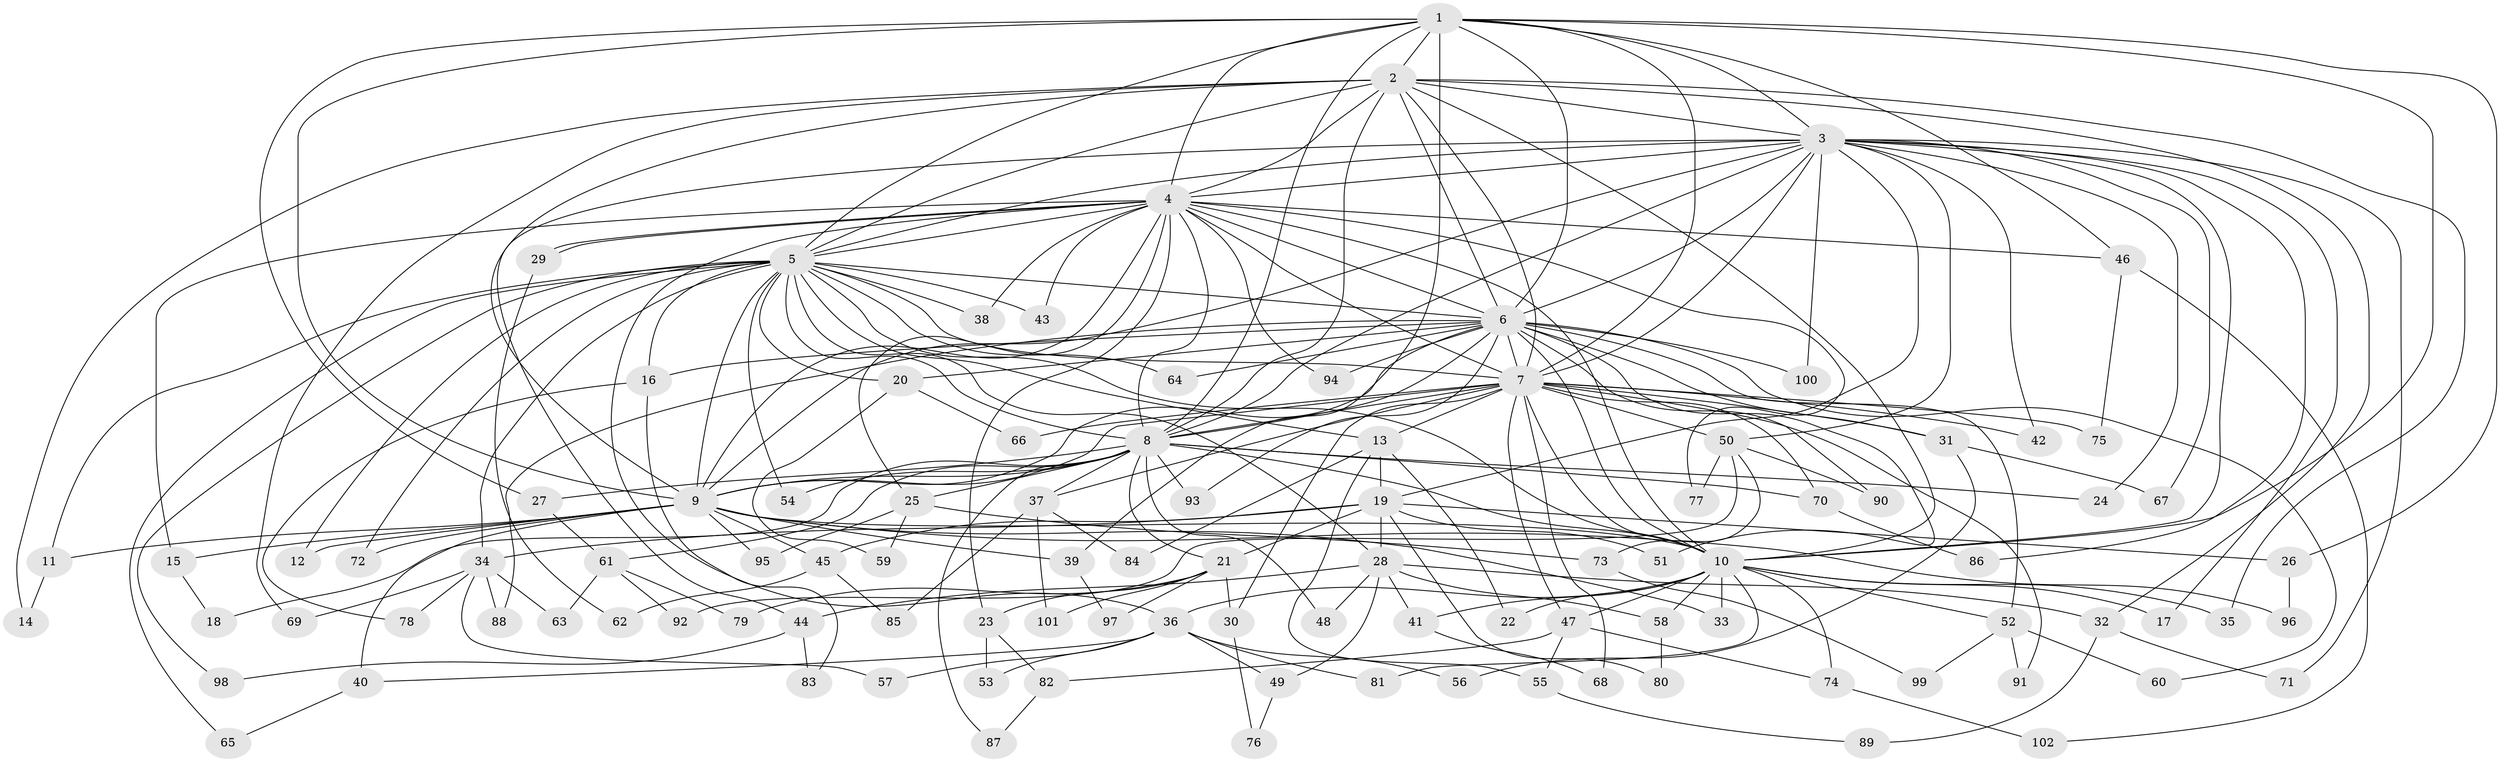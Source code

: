 // coarse degree distribution, {23: 0.024390243902439025, 11: 0.024390243902439025, 17: 0.024390243902439025, 15: 0.0975609756097561, 12: 0.024390243902439025, 16: 0.024390243902439025, 3: 0.14634146341463414, 5: 0.12195121951219512, 8: 0.12195121951219512, 7: 0.024390243902439025, 4: 0.0975609756097561, 6: 0.04878048780487805, 2: 0.1951219512195122, 9: 0.024390243902439025}
// Generated by graph-tools (version 1.1) at 2025/49/03/04/25 22:49:57]
// undirected, 102 vertices, 229 edges
graph export_dot {
  node [color=gray90,style=filled];
  1;
  2;
  3;
  4;
  5;
  6;
  7;
  8;
  9;
  10;
  11;
  12;
  13;
  14;
  15;
  16;
  17;
  18;
  19;
  20;
  21;
  22;
  23;
  24;
  25;
  26;
  27;
  28;
  29;
  30;
  31;
  32;
  33;
  34;
  35;
  36;
  37;
  38;
  39;
  40;
  41;
  42;
  43;
  44;
  45;
  46;
  47;
  48;
  49;
  50;
  51;
  52;
  53;
  54;
  55;
  56;
  57;
  58;
  59;
  60;
  61;
  62;
  63;
  64;
  65;
  66;
  67;
  68;
  69;
  70;
  71;
  72;
  73;
  74;
  75;
  76;
  77;
  78;
  79;
  80;
  81;
  82;
  83;
  84;
  85;
  86;
  87;
  88;
  89;
  90;
  91;
  92;
  93;
  94;
  95;
  96;
  97;
  98;
  99;
  100;
  101;
  102;
  1 -- 2;
  1 -- 3;
  1 -- 4;
  1 -- 5;
  1 -- 6;
  1 -- 7;
  1 -- 8;
  1 -- 9;
  1 -- 10;
  1 -- 26;
  1 -- 27;
  1 -- 39;
  1 -- 46;
  2 -- 3;
  2 -- 4;
  2 -- 5;
  2 -- 6;
  2 -- 7;
  2 -- 8;
  2 -- 9;
  2 -- 10;
  2 -- 14;
  2 -- 32;
  2 -- 35;
  2 -- 69;
  3 -- 4;
  3 -- 5;
  3 -- 6;
  3 -- 7;
  3 -- 8;
  3 -- 9;
  3 -- 10;
  3 -- 17;
  3 -- 19;
  3 -- 24;
  3 -- 42;
  3 -- 44;
  3 -- 50;
  3 -- 67;
  3 -- 71;
  3 -- 86;
  3 -- 100;
  4 -- 5;
  4 -- 6;
  4 -- 7;
  4 -- 8;
  4 -- 9;
  4 -- 10;
  4 -- 15;
  4 -- 23;
  4 -- 25;
  4 -- 29;
  4 -- 29;
  4 -- 36;
  4 -- 38;
  4 -- 43;
  4 -- 46;
  4 -- 77;
  4 -- 94;
  5 -- 6;
  5 -- 7;
  5 -- 8;
  5 -- 9;
  5 -- 10;
  5 -- 11;
  5 -- 12;
  5 -- 13;
  5 -- 16;
  5 -- 20;
  5 -- 28;
  5 -- 34;
  5 -- 38;
  5 -- 43;
  5 -- 54;
  5 -- 64;
  5 -- 65;
  5 -- 72;
  5 -- 98;
  6 -- 7;
  6 -- 8;
  6 -- 9;
  6 -- 10;
  6 -- 16;
  6 -- 20;
  6 -- 31;
  6 -- 51;
  6 -- 52;
  6 -- 60;
  6 -- 64;
  6 -- 88;
  6 -- 90;
  6 -- 93;
  6 -- 94;
  6 -- 100;
  7 -- 8;
  7 -- 9;
  7 -- 10;
  7 -- 13;
  7 -- 30;
  7 -- 31;
  7 -- 37;
  7 -- 42;
  7 -- 47;
  7 -- 50;
  7 -- 66;
  7 -- 68;
  7 -- 70;
  7 -- 75;
  7 -- 91;
  8 -- 9;
  8 -- 10;
  8 -- 18;
  8 -- 21;
  8 -- 24;
  8 -- 25;
  8 -- 27;
  8 -- 37;
  8 -- 48;
  8 -- 54;
  8 -- 61;
  8 -- 70;
  8 -- 87;
  8 -- 93;
  9 -- 10;
  9 -- 11;
  9 -- 12;
  9 -- 15;
  9 -- 33;
  9 -- 39;
  9 -- 40;
  9 -- 45;
  9 -- 72;
  9 -- 95;
  9 -- 96;
  10 -- 17;
  10 -- 22;
  10 -- 33;
  10 -- 35;
  10 -- 36;
  10 -- 41;
  10 -- 47;
  10 -- 52;
  10 -- 58;
  10 -- 74;
  10 -- 81;
  11 -- 14;
  13 -- 19;
  13 -- 22;
  13 -- 55;
  13 -- 84;
  15 -- 18;
  16 -- 78;
  16 -- 83;
  19 -- 21;
  19 -- 26;
  19 -- 28;
  19 -- 34;
  19 -- 45;
  19 -- 51;
  19 -- 80;
  20 -- 59;
  20 -- 66;
  21 -- 23;
  21 -- 30;
  21 -- 79;
  21 -- 97;
  21 -- 101;
  23 -- 53;
  23 -- 82;
  25 -- 59;
  25 -- 73;
  25 -- 95;
  26 -- 96;
  27 -- 61;
  28 -- 32;
  28 -- 41;
  28 -- 44;
  28 -- 48;
  28 -- 49;
  28 -- 58;
  29 -- 62;
  30 -- 76;
  31 -- 56;
  31 -- 67;
  32 -- 71;
  32 -- 89;
  34 -- 57;
  34 -- 63;
  34 -- 69;
  34 -- 78;
  34 -- 88;
  36 -- 40;
  36 -- 49;
  36 -- 53;
  36 -- 56;
  36 -- 57;
  36 -- 81;
  37 -- 84;
  37 -- 85;
  37 -- 101;
  39 -- 97;
  40 -- 65;
  41 -- 68;
  44 -- 83;
  44 -- 98;
  45 -- 62;
  45 -- 85;
  46 -- 75;
  46 -- 102;
  47 -- 55;
  47 -- 74;
  47 -- 82;
  49 -- 76;
  50 -- 73;
  50 -- 77;
  50 -- 90;
  50 -- 92;
  52 -- 60;
  52 -- 91;
  52 -- 99;
  55 -- 89;
  58 -- 80;
  61 -- 63;
  61 -- 79;
  61 -- 92;
  70 -- 86;
  73 -- 99;
  74 -- 102;
  82 -- 87;
}
